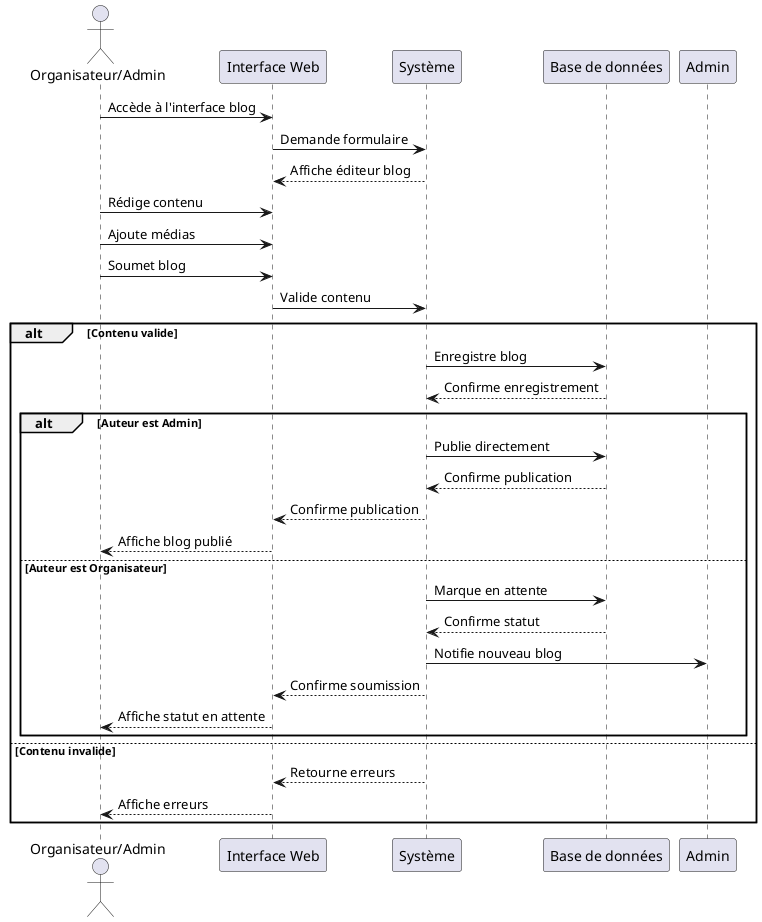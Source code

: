@startuml Sequence Diagram - Create Blog

actor "Organisateur/Admin" as Author
participant "Interface Web" as UI
participant "Système" as System
participant "Base de données" as DB

Author -> UI: Accède à l'interface blog
UI -> System: Demande formulaire
System --> UI: Affiche éditeur blog

Author -> UI: Rédige contenu
Author -> UI: Ajoute médias
Author -> UI: Soumet blog

UI -> System: Valide contenu
alt Contenu valide
    System -> DB: Enregistre blog
    DB --> System: Confirme enregistrement
    
    alt Auteur est Admin
        System -> DB: Publie directement
        DB --> System: Confirme publication
        System --> UI: Confirme publication
        UI --> Author: Affiche blog publié
    else Auteur est Organisateur
        System -> DB: Marque en attente
        DB --> System: Confirme statut
        System -> Admin: Notifie nouveau blog
        System --> UI: Confirme soumission
        UI --> Author: Affiche statut en attente
    end
else Contenu invalide
    System --> UI: Retourne erreurs
    UI --> Author: Affiche erreurs
end

@enduml
